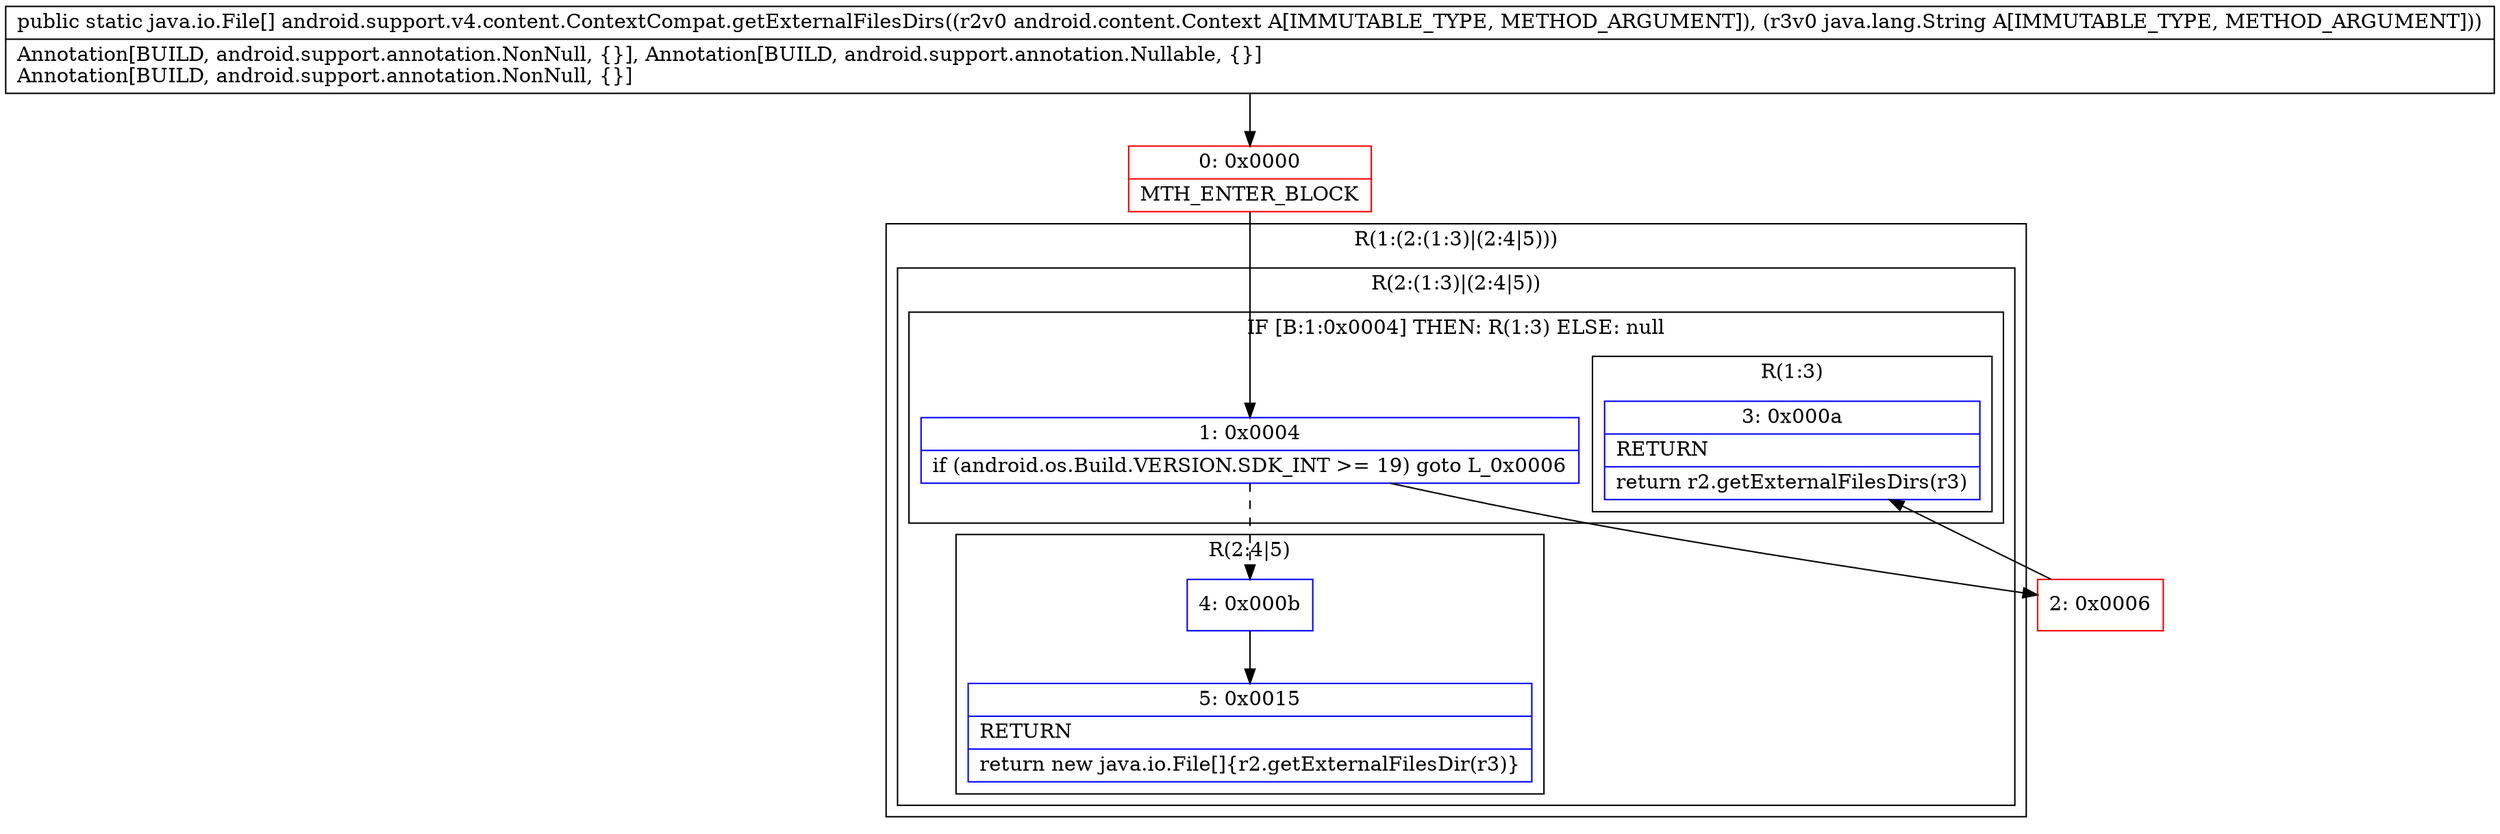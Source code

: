 digraph "CFG forandroid.support.v4.content.ContextCompat.getExternalFilesDirs(Landroid\/content\/Context;Ljava\/lang\/String;)[Ljava\/io\/File;" {
subgraph cluster_Region_1578688182 {
label = "R(1:(2:(1:3)|(2:4|5)))";
node [shape=record,color=blue];
subgraph cluster_Region_588166146 {
label = "R(2:(1:3)|(2:4|5))";
node [shape=record,color=blue];
subgraph cluster_IfRegion_1217918346 {
label = "IF [B:1:0x0004] THEN: R(1:3) ELSE: null";
node [shape=record,color=blue];
Node_1 [shape=record,label="{1\:\ 0x0004|if (android.os.Build.VERSION.SDK_INT \>= 19) goto L_0x0006\l}"];
subgraph cluster_Region_604636647 {
label = "R(1:3)";
node [shape=record,color=blue];
Node_3 [shape=record,label="{3\:\ 0x000a|RETURN\l|return r2.getExternalFilesDirs(r3)\l}"];
}
}
subgraph cluster_Region_1023378110 {
label = "R(2:4|5)";
node [shape=record,color=blue];
Node_4 [shape=record,label="{4\:\ 0x000b}"];
Node_5 [shape=record,label="{5\:\ 0x0015|RETURN\l|return new java.io.File[]\{r2.getExternalFilesDir(r3)\}\l}"];
}
}
}
Node_0 [shape=record,color=red,label="{0\:\ 0x0000|MTH_ENTER_BLOCK\l}"];
Node_2 [shape=record,color=red,label="{2\:\ 0x0006}"];
MethodNode[shape=record,label="{public static java.io.File[] android.support.v4.content.ContextCompat.getExternalFilesDirs((r2v0 android.content.Context A[IMMUTABLE_TYPE, METHOD_ARGUMENT]), (r3v0 java.lang.String A[IMMUTABLE_TYPE, METHOD_ARGUMENT]))  | Annotation[BUILD, android.support.annotation.NonNull, \{\}], Annotation[BUILD, android.support.annotation.Nullable, \{\}]\lAnnotation[BUILD, android.support.annotation.NonNull, \{\}]\l}"];
MethodNode -> Node_0;
Node_1 -> Node_2;
Node_1 -> Node_4[style=dashed];
Node_4 -> Node_5;
Node_0 -> Node_1;
Node_2 -> Node_3;
}

